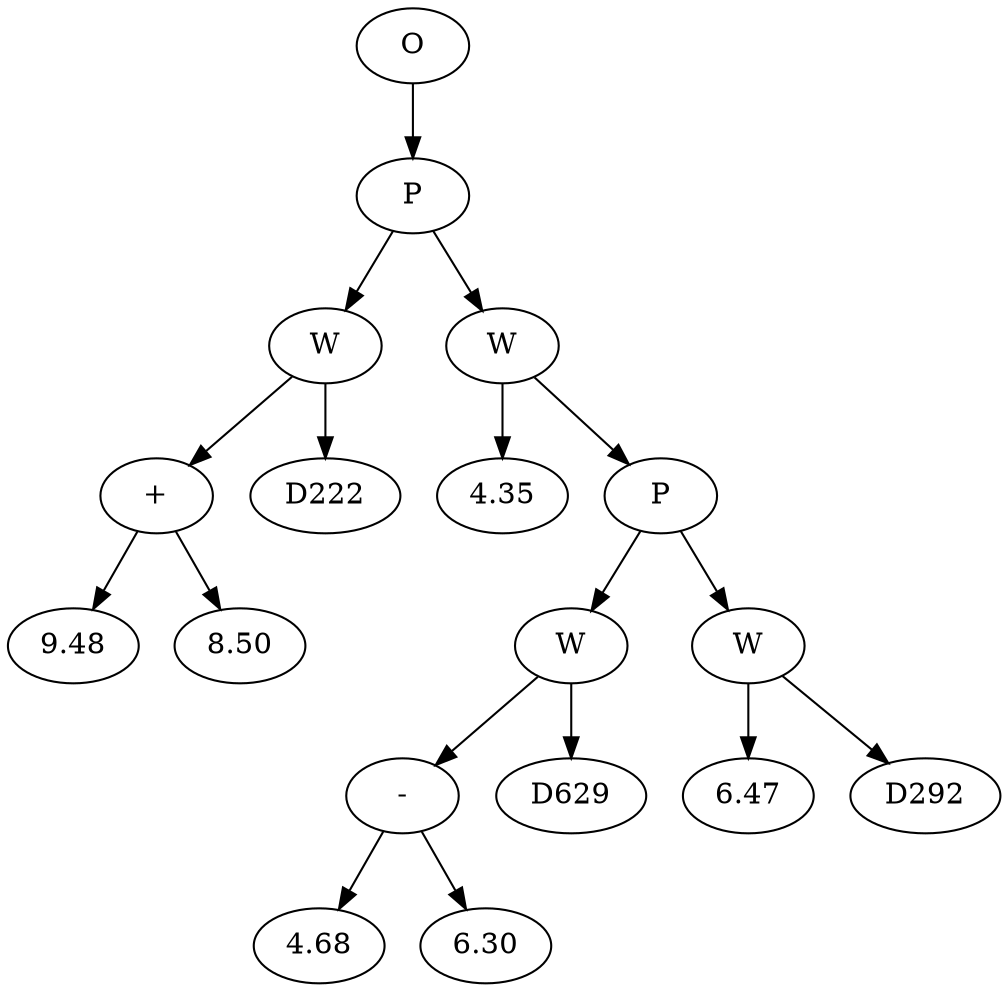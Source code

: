 // Tree
digraph {
	15174392 [label=O]
	15174393 [label=P]
	15174392 -> 15174393
	15174394 [label=W]
	15174393 -> 15174394
	15174395 [label="+"]
	15174394 -> 15174395
	15174396 [label=9.48]
	15174395 -> 15174396
	15174397 [label=8.50]
	15174395 -> 15174397
	15174398 [label=D222]
	15174394 -> 15174398
	15174399 [label=W]
	15174393 -> 15174399
	15174400 [label=4.35]
	15174399 -> 15174400
	15174401 [label=P]
	15174399 -> 15174401
	15174402 [label=W]
	15174401 -> 15174402
	15174403 [label="-"]
	15174402 -> 15174403
	15174404 [label=4.68]
	15174403 -> 15174404
	15174405 [label=6.30]
	15174403 -> 15174405
	15174406 [label=D629]
	15174402 -> 15174406
	15174407 [label=W]
	15174401 -> 15174407
	15174408 [label=6.47]
	15174407 -> 15174408
	15174409 [label=D292]
	15174407 -> 15174409
}
